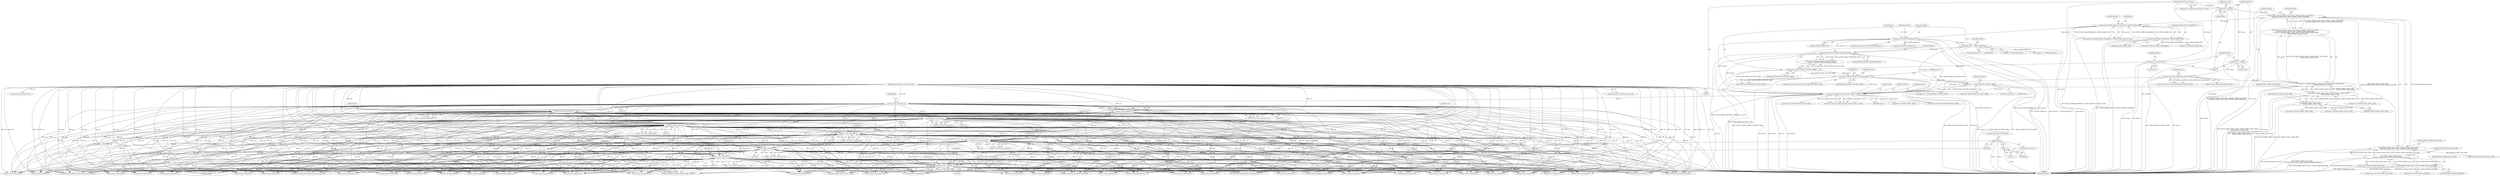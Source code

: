 digraph "0_linux_c70422f760c120480fee4de6c38804c72aa26bc1_12@pointer" {
"1000690" [label="(Call,!p)"];
"1000684" [label="(Call,p = xdr_reserve_space(xdr, 4))"];
"1000686" [label="(Call,xdr_reserve_space(xdr, 4))"];
"1000532" [label="(Call,xdr_reserve_space(xdr, 4))"];
"1000488" [label="(Call,xdr_reserve_space(xdr, 16))"];
"1000406" [label="(Call,xdr_reserve_space(xdr, 4))"];
"1000389" [label="(Call,nfsd4_encode_bitmap(xdr, bmval0, bmval1, bmval2))"];
"1000103" [label="(MethodParameterIn,struct xdr_stream *xdr)"];
"1000300" [label="(Call,bmval0 & FATTR4_WORD0_ACL)"];
"1000262" [label="(Call,bmval0 & (FATTR4_WORD0_FILEHANDLE | FATTR4_WORD0_FSID))"];
"1000233" [label="(Call,bmval0 & (FATTR4_WORD0_FILES_AVAIL | FATTR4_WORD0_FILES_FREE |\n\t\t\tFATTR4_WORD0_FILES_TOTAL | FATTR4_WORD0_MAXNAME))"];
"1000112" [label="(Call,bmval0 = bmval[0])"];
"1000107" [label="(MethodParameterIn,u32 *bmval)"];
"1000235" [label="(Call,FATTR4_WORD0_FILES_AVAIL | FATTR4_WORD0_FILES_FREE |\n\t\t\tFATTR4_WORD0_FILES_TOTAL | FATTR4_WORD0_MAXNAME)"];
"1000237" [label="(Call,FATTR4_WORD0_FILES_FREE |\n\t\t\tFATTR4_WORD0_FILES_TOTAL | FATTR4_WORD0_MAXNAME)"];
"1000239" [label="(Call,FATTR4_WORD0_FILES_TOTAL | FATTR4_WORD0_MAXNAME)"];
"1000264" [label="(Call,FATTR4_WORD0_FILEHANDLE | FATTR4_WORD0_FSID)"];
"1000341" [label="(Call,bmval0 & FATTR4_WORD0_SUPPORTED_ATTRS)"];
"1000316" [label="(Call,bmval0 &= ~FATTR4_WORD0_ACL)"];
"1000190" [label="(Call,bmval1 & NFSD_WRITEONLY_ATTRS_WORD1)"];
"1000118" [label="(Call,bmval1 = bmval[1])"];
"1000242" [label="(Call,bmval1 & (FATTR4_WORD1_SPACE_AVAIL | FATTR4_WORD1_SPACE_FREE |\n\t\t       FATTR4_WORD1_SPACE_TOTAL))"];
"1000244" [label="(Call,FATTR4_WORD1_SPACE_AVAIL | FATTR4_WORD1_SPACE_FREE |\n\t\t       FATTR4_WORD1_SPACE_TOTAL)"];
"1000246" [label="(Call,FATTR4_WORD1_SPACE_FREE |\n\t\t       FATTR4_WORD1_SPACE_TOTAL)"];
"1000338" [label="(Call,bmval2 & FATTR4_WORD2_SECURITY_LABEL)"];
"1000124" [label="(Call,bmval2 = bmval[2])"];
"1000371" [label="(Call,bmval2 & FATTR4_WORD2_SECURITY_LABEL)"];
"1000380" [label="(Call,bmval2 &= ~FATTR4_WORD2_SECURITY_LABEL)"];
"1000455" [label="(Call,xdr_reserve_space(xdr, 12))"];
"1000646" [label="(Call,xdr_reserve_space(xdr, 4))"];
"1000602" [label="(Call,xdr_reserve_space(xdr, 8))"];
"1000567" [label="(Call,xdr_reserve_space(xdr, 4))"];
"1000625" [label="(Call,xdr_reserve_space(xdr, 8))"];
"1000666" [label="(Call,xdr_reserve_space(xdr, 4))"];
"1000695" [label="(Call,p++)"];
"1000120" [label="(Call,bmval[1])"];
"1001041" [label="(Call,xdr_reserve_space(xdr, 4))"];
"1001160" [label="(Call,xdr_reserve_space(xdr, 8))"];
"1000700" [label="(Call,bmval0 & FATTR4_WORD0_FSID)"];
"1000490" [label="(Literal,16)"];
"1000686" [label="(Call,xdr_reserve_space(xdr, 4))"];
"1001183" [label="(Call,xdr_reserve_space(xdr, 8))"];
"1001347" [label="(Call,bmval1 & FATTR4_WORD1_MODE)"];
"1000387" [label="(Call,status = nfsd4_encode_bitmap(xdr, bmval0, bmval1, bmval2))"];
"1001519" [label="(Call,xdr_reserve_space(xdr, 8))"];
"1000687" [label="(Identifier,xdr)"];
"1000689" [label="(ControlStructure,if (!p))"];
"1000233" [label="(Call,bmval0 & (FATTR4_WORD0_FILES_AVAIL | FATTR4_WORD0_FILES_FREE |\n\t\t\tFATTR4_WORD0_FILES_TOTAL | FATTR4_WORD0_MAXNAME))"];
"1000302" [label="(Identifier,FATTR4_WORD0_ACL)"];
"1000532" [label="(Call,xdr_reserve_space(xdr, 4))"];
"1001081" [label="(Call,xdr_reserve_space(xdr, fhp->fh_handle.fh_size + 4))"];
"1000243" [label="(Identifier,bmval1)"];
"1000406" [label="(Call,xdr_reserve_space(xdr, 4))"];
"1000300" [label="(Call,bmval0 & FATTR4_WORD0_ACL)"];
"1001451" [label="(Call,xdr_reserve_space(xdr, 8))"];
"1001267" [label="(Call,xdr_reserve_space(xdr, 4))"];
"1000242" [label="(Call,bmval1 & (FATTR4_WORD1_SPACE_AVAIL | FATTR4_WORD1_SPACE_FREE |\n\t\t       FATTR4_WORD1_SPACE_TOTAL))"];
"1000262" [label="(Call,bmval0 & (FATTR4_WORD0_FILEHANDLE | FATTR4_WORD0_FSID))"];
"1000844" [label="(Call,xdr_reserve_space(xdr, 4))"];
"1001331" [label="(Call,xdr_reserve_space(xdr, 8))"];
"1001878" [label="(Call,nfsd4_encode_bitmap(xdr, supp[0], supp[1], supp[2]))"];
"1000390" [label="(Identifier,xdr)"];
"1000377" [label="(Identifier,err)"];
"1000341" [label="(Call,bmval0 & FATTR4_WORD0_SUPPORTED_ATTRS)"];
"1000338" [label="(Call,bmval2 & FATTR4_WORD2_SECURITY_LABEL)"];
"1000301" [label="(Identifier,bmval0)"];
"1000647" [label="(Identifier,xdr)"];
"1000486" [label="(Call,p = xdr_reserve_space(xdr, 16))"];
"1000668" [label="(Literal,4)"];
"1000434" [label="(Call,supp[0] &= ~FATTR4_WORD0_ACL)"];
"1000568" [label="(Identifier,xdr)"];
"1001583" [label="(Call,xdr_reserve_space(xdr, 8))"];
"1001419" [label="(Call,nfsd4_encode_user(xdr, rqstp, stat.uid))"];
"1000103" [label="(MethodParameterIn,struct xdr_stream *xdr)"];
"1000244" [label="(Call,FATTR4_WORD1_SPACE_AVAIL | FATTR4_WORD1_SPACE_FREE |\n\t\t       FATTR4_WORD1_SPACE_TOTAL)"];
"1000382" [label="(Identifier,~FATTR4_WORD2_SECURITY_LABEL)"];
"1000603" [label="(Identifier,xdr)"];
"1000886" [label="(Call,xdr_reserve_space(xdr, 4))"];
"1000600" [label="(Call,p = xdr_reserve_space(xdr, 8))"];
"1000248" [label="(Identifier,FATTR4_WORD1_SPACE_TOTAL)"];
"1000234" [label="(Identifier,bmval0)"];
"1000124" [label="(Call,bmval2 = bmval[2])"];
"1000261" [label="(Call,(bmval0 & (FATTR4_WORD0_FILEHANDLE | FATTR4_WORD0_FSID)) && !fhp)"];
"1000318" [label="(Identifier,~FATTR4_WORD0_ACL)"];
"1000372" [label="(Identifier,bmval2)"];
"1001377" [label="(Call,xdr_reserve_space(xdr, 4))"];
"1001812" [label="(Call,bmval2 & FATTR4_WORD2_LAYOUT_TYPES)"];
"1000375" [label="(ControlStructure,if (err == -EOPNOTSUPP))"];
"1000268" [label="(Identifier,fhp)"];
"1000684" [label="(Call,p = xdr_reserve_space(xdr, 4))"];
"1000666" [label="(Call,xdr_reserve_space(xdr, 4))"];
"1000691" [label="(Identifier,p)"];
"1000688" [label="(Literal,4)"];
"1000696" [label="(Identifier,p)"];
"1001678" [label="(Call,xdr_reserve_space(xdr, 12))"];
"1000241" [label="(Identifier,FATTR4_WORD0_MAXNAME)"];
"1000408" [label="(Literal,4)"];
"1000380" [label="(Call,bmval2 &= ~FATTR4_WORD2_SECURITY_LABEL)"];
"1001309" [label="(Call,xdr_reserve_space(xdr, 8))"];
"1000342" [label="(Identifier,bmval0)"];
"1000311" [label="(ControlStructure,if (err == -EOPNOTSUPP))"];
"1001713" [label="(Call,xdr_reserve_space(xdr, 12))"];
"1000266" [label="(Identifier,FATTR4_WORD0_FSID)"];
"1001061" [label="(Call,xdr_reserve_space(xdr, 4))"];
"1000626" [label="(Identifier,xdr)"];
"1001833" [label="(Call,xdr_reserve_space(xdr, 4))"];
"1000371" [label="(Call,bmval2 & FATTR4_WORD2_SECURITY_LABEL)"];
"1000646" [label="(Call,xdr_reserve_space(xdr, 4))"];
"1000337" [label="(Call,(bmval2 & FATTR4_WORD2_SECURITY_LABEL) ||\n\t     bmval0 & FATTR4_WORD0_SUPPORTED_ATTRS)"];
"1001611" [label="(Call,xdr_reserve_space(xdr, 12))"];
"1000416" [label="(Call,bmval0 & FATTR4_WORD0_SUPPORTED_ATTRS)"];
"1001963" [label="(MethodReturn,RET)"];
"1000299" [label="(ControlStructure,if (bmval0 & FATTR4_WORD0_ACL))"];
"1000648" [label="(Literal,4)"];
"1001206" [label="(Call,nfsd4_encode_fs_locations(xdr, rqstp, exp))"];
"1000113" [label="(Identifier,bmval0)"];
"1000240" [label="(Identifier,FATTR4_WORD0_FILES_TOTAL)"];
"1001947" [label="(Call,xdr_truncate_encode(xdr, starting_len))"];
"1000236" [label="(Identifier,FATTR4_WORD0_FILES_AVAIL)"];
"1000822" [label="(Call,xdr_reserve_space(xdr, 4))"];
"1000235" [label="(Call,FATTR4_WORD0_FILES_AVAIL | FATTR4_WORD0_FILES_FREE |\n\t\t\tFATTR4_WORD0_FILES_TOTAL | FATTR4_WORD0_MAXNAME)"];
"1000489" [label="(Identifier,xdr)"];
"1000488" [label="(Call,xdr_reserve_space(xdr, 16))"];
"1000389" [label="(Call,nfsd4_encode_bitmap(xdr, bmval0, bmval1, bmval2))"];
"1000316" [label="(Call,bmval0 &= ~FATTR4_WORD0_ACL)"];
"1000265" [label="(Identifier,FATTR4_WORD0_FILEHANDLE)"];
"1000305" [label="(Identifier,err)"];
"1000685" [label="(Identifier,p)"];
"1000126" [label="(Call,bmval[2])"];
"1000339" [label="(Identifier,bmval2)"];
"1000690" [label="(Call,!p)"];
"1001177" [label="(Call,bmval0 & FATTR4_WORD0_FILES_TOTAL)"];
"1000706" [label="(Call,xdr_reserve_space(xdr, 16))"];
"1000370" [label="(ControlStructure,if (bmval2 & FATTR4_WORD2_SECURITY_LABEL))"];
"1001755" [label="(Call,xdr_reserve_space(xdr, 8))"];
"1000627" [label="(Literal,8)"];
"1000340" [label="(Identifier,FATTR4_WORD2_SECURITY_LABEL)"];
"1000373" [label="(Identifier,FATTR4_WORD2_SECURITY_LABEL)"];
"1000192" [label="(Identifier,NFSD_WRITEONLY_ATTRS_WORD1)"];
"1000195" [label="(Call,nfsd_attrs_supported(minorversion, bmval))"];
"1000667" [label="(Identifier,xdr)"];
"1001116" [label="(Call,xdr_reserve_space(xdr, 8))"];
"1000112" [label="(Call,bmval0 = bmval[0])"];
"1001131" [label="(Call,bmval0 & FATTR4_WORD0_FILES_AVAIL)"];
"1001803" [label="(Call,nfsd4_encode_layout_types(xdr, exp->ex_layout_types))"];
"1001551" [label="(Call,xdr_reserve_space(xdr, 8))"];
"1000343" [label="(Identifier,FATTR4_WORD0_SUPPORTED_ATTRS)"];
"1000245" [label="(Identifier,FATTR4_WORD1_SPACE_AVAIL)"];
"1000533" [label="(Identifier,xdr)"];
"1000391" [label="(Identifier,bmval0)"];
"1001893" [label="(Call,bmval2 & FATTR4_WORD2_SECURITY_LABEL)"];
"1000453" [label="(Call,p = xdr_reserve_space(xdr, 12))"];
"1000132" [label="(Identifier,tempfh)"];
"1001137" [label="(Call,xdr_reserve_space(xdr, 8))"];
"1000457" [label="(Literal,12)"];
"1001646" [label="(Call,xdr_reserve_space(xdr, 12))"];
"1000237" [label="(Call,FATTR4_WORD0_FILES_FREE |\n\t\t\tFATTR4_WORD0_FILES_TOTAL | FATTR4_WORD0_MAXNAME)"];
"1000455" [label="(Call,xdr_reserve_space(xdr, 12))"];
"1001001" [label="(Call,xdr_reserve_space(xdr, 4))"];
"1000246" [label="(Call,FATTR4_WORD1_SPACE_FREE |\n\t\t       FATTR4_WORD1_SPACE_TOTAL)"];
"1000381" [label="(Identifier,bmval2)"];
"1000604" [label="(Literal,8)"];
"1000530" [label="(Call,p = xdr_reserve_space(xdr, 4))"];
"1001281" [label="(Call,bmval0 & FATTR4_WORD0_MAXNAME)"];
"1001435" [label="(Call,nfsd4_encode_group(xdr, rqstp, stat.gid))"];
"1001154" [label="(Call,bmval0 & FATTR4_WORD0_FILES_FREE)"];
"1001513" [label="(Call,bmval1 & FATTR4_WORD1_SPACE_FREE)"];
"1000456" [label="(Identifier,xdr)"];
"1000858" [label="(Call,bmval0 & FATTR4_WORD0_ACL)"];
"1000695" [label="(Call,p++)"];
"1000238" [label="(Identifier,FATTR4_WORD0_FILES_FREE)"];
"1000404" [label="(Call,p = xdr_reserve_space(xdr, 4))"];
"1000602" [label="(Call,xdr_reserve_space(xdr, 8))"];
"1001021" [label="(Call,xdr_reserve_space(xdr, 4))"];
"1000664" [label="(Call,p = xdr_reserve_space(xdr, 4))"];
"1000567" [label="(Call,xdr_reserve_space(xdr, 4))"];
"1000317" [label="(Identifier,bmval0)"];
"1001818" [label="(Call,nfsd4_encode_layout_types(xdr, exp->ex_layout_types))"];
"1000958" [label="(Call,nfsd4_encode_aclname(xdr, rqstp, ace))"];
"1001353" [label="(Call,xdr_reserve_space(xdr, 4))"];
"1001487" [label="(Call,xdr_reserve_space(xdr, 8))"];
"1000644" [label="(Call,p = xdr_reserve_space(xdr, 4))"];
"1000189" [label="(Call,BUG_ON(bmval1 & NFSD_WRITEONLY_ATTRS_WORD1))"];
"1000442" [label="(Call,supp[2] &= ~FATTR4_WORD2_SECURITY_LABEL)"];
"1000232" [label="(Call,(bmval0 & (FATTR4_WORD0_FILES_AVAIL | FATTR4_WORD0_FILES_FREE |\n\t\t\tFATTR4_WORD0_FILES_TOTAL | FATTR4_WORD0_MAXNAME)) ||\n\t    (bmval1 & (FATTR4_WORD1_SPACE_AVAIL | FATTR4_WORD1_SPACE_FREE |\n\t\t       FATTR4_WORD1_SPACE_TOTAL)))"];
"1000118" [label="(Call,bmval1 = bmval[1])"];
"1000119" [label="(Identifier,bmval1)"];
"1000393" [label="(Identifier,bmval2)"];
"1000392" [label="(Identifier,bmval1)"];
"1001220" [label="(Call,xdr_reserve_space(xdr, 4))"];
"1001397" [label="(Call,xdr_reserve_space(xdr, 4))"];
"1001481" [label="(Call,bmval1 & FATTR4_WORD1_SPACE_AVAIL)"];
"1000125" [label="(Identifier,bmval2)"];
"1000973" [label="(Call,xdr_reserve_space(xdr, 4))"];
"1000114" [label="(Call,bmval[0])"];
"1000388" [label="(Identifier,status)"];
"1000264" [label="(Call,FATTR4_WORD0_FILEHANDLE | FATTR4_WORD0_FSID)"];
"1000107" [label="(MethodParameterIn,u32 *bmval)"];
"1000190" [label="(Call,bmval1 & NFSD_WRITEONLY_ATTRS_WORD1)"];
"1001899" [label="(Call,nfsd4_encode_security_label(xdr, rqstp, context,\n\t\t\t\t\t\t\t\tcontextlen))"];
"1001545" [label="(Call,bmval1 & FATTR4_WORD1_SPACE_TOTAL)"];
"1000407" [label="(Identifier,xdr)"];
"1000191" [label="(Identifier,bmval1)"];
"1000534" [label="(Literal,4)"];
"1000565" [label="(Call,p = xdr_reserve_space(xdr, 4))"];
"1001075" [label="(Call,bmval0 & FATTR4_WORD0_FILEHANDLE)"];
"1000247" [label="(Identifier,FATTR4_WORD1_SPACE_FREE)"];
"1000694" [label="(Call,*p++)"];
"1000692" [label="(ControlStructure,goto out_resource;)"];
"1000623" [label="(Call,p = xdr_reserve_space(xdr, 8))"];
"1000263" [label="(Identifier,bmval0)"];
"1001287" [label="(Call,xdr_reserve_space(xdr, 4))"];
"1000625" [label="(Call,xdr_reserve_space(xdr, 8))"];
"1000683" [label="(Block,)"];
"1001240" [label="(Call,xdr_reserve_space(xdr, 8))"];
"1000802" [label="(Call,xdr_reserve_space(xdr, 4))"];
"1000870" [label="(Call,xdr_reserve_space(xdr, 4))"];
"1000921" [label="(Call,xdr_reserve_space(xdr, 4*3))"];
"1000239" [label="(Call,FATTR4_WORD0_FILES_TOTAL | FATTR4_WORD0_MAXNAME)"];
"1000569" [label="(Literal,4)"];
"1000110" [label="(Block,)"];
"1000690" -> "1000689"  [label="AST: "];
"1000690" -> "1000691"  [label="CFG: "];
"1000691" -> "1000690"  [label="AST: "];
"1000692" -> "1000690"  [label="CFG: "];
"1000696" -> "1000690"  [label="CFG: "];
"1000690" -> "1001963"  [label="DDG: !p"];
"1000690" -> "1001963"  [label="DDG: p"];
"1000684" -> "1000690"  [label="DDG: p"];
"1000690" -> "1000695"  [label="DDG: p"];
"1000684" -> "1000683"  [label="AST: "];
"1000684" -> "1000686"  [label="CFG: "];
"1000685" -> "1000684"  [label="AST: "];
"1000686" -> "1000684"  [label="AST: "];
"1000691" -> "1000684"  [label="CFG: "];
"1000684" -> "1001963"  [label="DDG: xdr_reserve_space(xdr, 4)"];
"1000686" -> "1000684"  [label="DDG: xdr"];
"1000686" -> "1000684"  [label="DDG: 4"];
"1000686" -> "1000688"  [label="CFG: "];
"1000687" -> "1000686"  [label="AST: "];
"1000688" -> "1000686"  [label="AST: "];
"1000686" -> "1001963"  [label="DDG: xdr"];
"1000532" -> "1000686"  [label="DDG: xdr"];
"1000646" -> "1000686"  [label="DDG: xdr"];
"1000406" -> "1000686"  [label="DDG: xdr"];
"1000602" -> "1000686"  [label="DDG: xdr"];
"1000455" -> "1000686"  [label="DDG: xdr"];
"1000666" -> "1000686"  [label="DDG: xdr"];
"1000625" -> "1000686"  [label="DDG: xdr"];
"1000488" -> "1000686"  [label="DDG: xdr"];
"1000567" -> "1000686"  [label="DDG: xdr"];
"1000103" -> "1000686"  [label="DDG: xdr"];
"1000686" -> "1000706"  [label="DDG: xdr"];
"1000686" -> "1000802"  [label="DDG: xdr"];
"1000686" -> "1000822"  [label="DDG: xdr"];
"1000686" -> "1000844"  [label="DDG: xdr"];
"1000686" -> "1000870"  [label="DDG: xdr"];
"1000686" -> "1000886"  [label="DDG: xdr"];
"1000686" -> "1000973"  [label="DDG: xdr"];
"1000686" -> "1001001"  [label="DDG: xdr"];
"1000686" -> "1001021"  [label="DDG: xdr"];
"1000686" -> "1001041"  [label="DDG: xdr"];
"1000686" -> "1001061"  [label="DDG: xdr"];
"1000686" -> "1001081"  [label="DDG: xdr"];
"1000686" -> "1001116"  [label="DDG: xdr"];
"1000686" -> "1001137"  [label="DDG: xdr"];
"1000686" -> "1001160"  [label="DDG: xdr"];
"1000686" -> "1001183"  [label="DDG: xdr"];
"1000686" -> "1001206"  [label="DDG: xdr"];
"1000686" -> "1001220"  [label="DDG: xdr"];
"1000686" -> "1001240"  [label="DDG: xdr"];
"1000686" -> "1001267"  [label="DDG: xdr"];
"1000686" -> "1001287"  [label="DDG: xdr"];
"1000686" -> "1001309"  [label="DDG: xdr"];
"1000686" -> "1001331"  [label="DDG: xdr"];
"1000686" -> "1001353"  [label="DDG: xdr"];
"1000686" -> "1001377"  [label="DDG: xdr"];
"1000686" -> "1001397"  [label="DDG: xdr"];
"1000686" -> "1001419"  [label="DDG: xdr"];
"1000686" -> "1001435"  [label="DDG: xdr"];
"1000686" -> "1001451"  [label="DDG: xdr"];
"1000686" -> "1001487"  [label="DDG: xdr"];
"1000686" -> "1001519"  [label="DDG: xdr"];
"1000686" -> "1001551"  [label="DDG: xdr"];
"1000686" -> "1001583"  [label="DDG: xdr"];
"1000686" -> "1001611"  [label="DDG: xdr"];
"1000686" -> "1001646"  [label="DDG: xdr"];
"1000686" -> "1001678"  [label="DDG: xdr"];
"1000686" -> "1001713"  [label="DDG: xdr"];
"1000686" -> "1001755"  [label="DDG: xdr"];
"1000686" -> "1001803"  [label="DDG: xdr"];
"1000686" -> "1001818"  [label="DDG: xdr"];
"1000686" -> "1001833"  [label="DDG: xdr"];
"1000686" -> "1001878"  [label="DDG: xdr"];
"1000686" -> "1001899"  [label="DDG: xdr"];
"1000686" -> "1001947"  [label="DDG: xdr"];
"1000532" -> "1000530"  [label="AST: "];
"1000532" -> "1000534"  [label="CFG: "];
"1000533" -> "1000532"  [label="AST: "];
"1000534" -> "1000532"  [label="AST: "];
"1000530" -> "1000532"  [label="CFG: "];
"1000532" -> "1001963"  [label="DDG: xdr"];
"1000532" -> "1000530"  [label="DDG: xdr"];
"1000532" -> "1000530"  [label="DDG: 4"];
"1000488" -> "1000532"  [label="DDG: xdr"];
"1000406" -> "1000532"  [label="DDG: xdr"];
"1000455" -> "1000532"  [label="DDG: xdr"];
"1000103" -> "1000532"  [label="DDG: xdr"];
"1000532" -> "1000567"  [label="DDG: xdr"];
"1000532" -> "1000602"  [label="DDG: xdr"];
"1000532" -> "1000625"  [label="DDG: xdr"];
"1000532" -> "1000646"  [label="DDG: xdr"];
"1000532" -> "1000666"  [label="DDG: xdr"];
"1000532" -> "1000706"  [label="DDG: xdr"];
"1000532" -> "1000802"  [label="DDG: xdr"];
"1000532" -> "1000822"  [label="DDG: xdr"];
"1000532" -> "1000844"  [label="DDG: xdr"];
"1000532" -> "1000870"  [label="DDG: xdr"];
"1000532" -> "1000886"  [label="DDG: xdr"];
"1000532" -> "1000973"  [label="DDG: xdr"];
"1000532" -> "1001001"  [label="DDG: xdr"];
"1000532" -> "1001021"  [label="DDG: xdr"];
"1000532" -> "1001041"  [label="DDG: xdr"];
"1000532" -> "1001061"  [label="DDG: xdr"];
"1000532" -> "1001081"  [label="DDG: xdr"];
"1000532" -> "1001116"  [label="DDG: xdr"];
"1000532" -> "1001137"  [label="DDG: xdr"];
"1000532" -> "1001160"  [label="DDG: xdr"];
"1000532" -> "1001183"  [label="DDG: xdr"];
"1000532" -> "1001206"  [label="DDG: xdr"];
"1000532" -> "1001220"  [label="DDG: xdr"];
"1000532" -> "1001240"  [label="DDG: xdr"];
"1000532" -> "1001267"  [label="DDG: xdr"];
"1000532" -> "1001287"  [label="DDG: xdr"];
"1000532" -> "1001309"  [label="DDG: xdr"];
"1000532" -> "1001331"  [label="DDG: xdr"];
"1000532" -> "1001353"  [label="DDG: xdr"];
"1000532" -> "1001377"  [label="DDG: xdr"];
"1000532" -> "1001397"  [label="DDG: xdr"];
"1000532" -> "1001419"  [label="DDG: xdr"];
"1000532" -> "1001435"  [label="DDG: xdr"];
"1000532" -> "1001451"  [label="DDG: xdr"];
"1000532" -> "1001487"  [label="DDG: xdr"];
"1000532" -> "1001519"  [label="DDG: xdr"];
"1000532" -> "1001551"  [label="DDG: xdr"];
"1000532" -> "1001583"  [label="DDG: xdr"];
"1000532" -> "1001611"  [label="DDG: xdr"];
"1000532" -> "1001646"  [label="DDG: xdr"];
"1000532" -> "1001678"  [label="DDG: xdr"];
"1000532" -> "1001713"  [label="DDG: xdr"];
"1000532" -> "1001755"  [label="DDG: xdr"];
"1000532" -> "1001803"  [label="DDG: xdr"];
"1000532" -> "1001818"  [label="DDG: xdr"];
"1000532" -> "1001833"  [label="DDG: xdr"];
"1000532" -> "1001878"  [label="DDG: xdr"];
"1000532" -> "1001899"  [label="DDG: xdr"];
"1000532" -> "1001947"  [label="DDG: xdr"];
"1000488" -> "1000486"  [label="AST: "];
"1000488" -> "1000490"  [label="CFG: "];
"1000489" -> "1000488"  [label="AST: "];
"1000490" -> "1000488"  [label="AST: "];
"1000486" -> "1000488"  [label="CFG: "];
"1000488" -> "1001963"  [label="DDG: xdr"];
"1000488" -> "1000486"  [label="DDG: xdr"];
"1000488" -> "1000486"  [label="DDG: 16"];
"1000406" -> "1000488"  [label="DDG: xdr"];
"1000103" -> "1000488"  [label="DDG: xdr"];
"1000488" -> "1000567"  [label="DDG: xdr"];
"1000488" -> "1000602"  [label="DDG: xdr"];
"1000488" -> "1000625"  [label="DDG: xdr"];
"1000488" -> "1000646"  [label="DDG: xdr"];
"1000488" -> "1000666"  [label="DDG: xdr"];
"1000488" -> "1000706"  [label="DDG: xdr"];
"1000488" -> "1000802"  [label="DDG: xdr"];
"1000488" -> "1000822"  [label="DDG: xdr"];
"1000488" -> "1000844"  [label="DDG: xdr"];
"1000488" -> "1000870"  [label="DDG: xdr"];
"1000488" -> "1000886"  [label="DDG: xdr"];
"1000488" -> "1000973"  [label="DDG: xdr"];
"1000488" -> "1001001"  [label="DDG: xdr"];
"1000488" -> "1001021"  [label="DDG: xdr"];
"1000488" -> "1001041"  [label="DDG: xdr"];
"1000488" -> "1001061"  [label="DDG: xdr"];
"1000488" -> "1001081"  [label="DDG: xdr"];
"1000488" -> "1001116"  [label="DDG: xdr"];
"1000488" -> "1001137"  [label="DDG: xdr"];
"1000488" -> "1001160"  [label="DDG: xdr"];
"1000488" -> "1001183"  [label="DDG: xdr"];
"1000488" -> "1001206"  [label="DDG: xdr"];
"1000488" -> "1001220"  [label="DDG: xdr"];
"1000488" -> "1001240"  [label="DDG: xdr"];
"1000488" -> "1001267"  [label="DDG: xdr"];
"1000488" -> "1001287"  [label="DDG: xdr"];
"1000488" -> "1001309"  [label="DDG: xdr"];
"1000488" -> "1001331"  [label="DDG: xdr"];
"1000488" -> "1001353"  [label="DDG: xdr"];
"1000488" -> "1001377"  [label="DDG: xdr"];
"1000488" -> "1001397"  [label="DDG: xdr"];
"1000488" -> "1001419"  [label="DDG: xdr"];
"1000488" -> "1001435"  [label="DDG: xdr"];
"1000488" -> "1001451"  [label="DDG: xdr"];
"1000488" -> "1001487"  [label="DDG: xdr"];
"1000488" -> "1001519"  [label="DDG: xdr"];
"1000488" -> "1001551"  [label="DDG: xdr"];
"1000488" -> "1001583"  [label="DDG: xdr"];
"1000488" -> "1001611"  [label="DDG: xdr"];
"1000488" -> "1001646"  [label="DDG: xdr"];
"1000488" -> "1001678"  [label="DDG: xdr"];
"1000488" -> "1001713"  [label="DDG: xdr"];
"1000488" -> "1001755"  [label="DDG: xdr"];
"1000488" -> "1001803"  [label="DDG: xdr"];
"1000488" -> "1001818"  [label="DDG: xdr"];
"1000488" -> "1001833"  [label="DDG: xdr"];
"1000488" -> "1001878"  [label="DDG: xdr"];
"1000488" -> "1001899"  [label="DDG: xdr"];
"1000488" -> "1001947"  [label="DDG: xdr"];
"1000406" -> "1000404"  [label="AST: "];
"1000406" -> "1000408"  [label="CFG: "];
"1000407" -> "1000406"  [label="AST: "];
"1000408" -> "1000406"  [label="AST: "];
"1000404" -> "1000406"  [label="CFG: "];
"1000406" -> "1001963"  [label="DDG: xdr"];
"1000406" -> "1000404"  [label="DDG: xdr"];
"1000406" -> "1000404"  [label="DDG: 4"];
"1000389" -> "1000406"  [label="DDG: xdr"];
"1000103" -> "1000406"  [label="DDG: xdr"];
"1000406" -> "1000455"  [label="DDG: xdr"];
"1000406" -> "1000567"  [label="DDG: xdr"];
"1000406" -> "1000602"  [label="DDG: xdr"];
"1000406" -> "1000625"  [label="DDG: xdr"];
"1000406" -> "1000646"  [label="DDG: xdr"];
"1000406" -> "1000666"  [label="DDG: xdr"];
"1000406" -> "1000706"  [label="DDG: xdr"];
"1000406" -> "1000802"  [label="DDG: xdr"];
"1000406" -> "1000822"  [label="DDG: xdr"];
"1000406" -> "1000844"  [label="DDG: xdr"];
"1000406" -> "1000870"  [label="DDG: xdr"];
"1000406" -> "1000886"  [label="DDG: xdr"];
"1000406" -> "1000973"  [label="DDG: xdr"];
"1000406" -> "1001001"  [label="DDG: xdr"];
"1000406" -> "1001021"  [label="DDG: xdr"];
"1000406" -> "1001041"  [label="DDG: xdr"];
"1000406" -> "1001061"  [label="DDG: xdr"];
"1000406" -> "1001081"  [label="DDG: xdr"];
"1000406" -> "1001116"  [label="DDG: xdr"];
"1000406" -> "1001137"  [label="DDG: xdr"];
"1000406" -> "1001160"  [label="DDG: xdr"];
"1000406" -> "1001183"  [label="DDG: xdr"];
"1000406" -> "1001206"  [label="DDG: xdr"];
"1000406" -> "1001220"  [label="DDG: xdr"];
"1000406" -> "1001240"  [label="DDG: xdr"];
"1000406" -> "1001267"  [label="DDG: xdr"];
"1000406" -> "1001287"  [label="DDG: xdr"];
"1000406" -> "1001309"  [label="DDG: xdr"];
"1000406" -> "1001331"  [label="DDG: xdr"];
"1000406" -> "1001353"  [label="DDG: xdr"];
"1000406" -> "1001377"  [label="DDG: xdr"];
"1000406" -> "1001397"  [label="DDG: xdr"];
"1000406" -> "1001419"  [label="DDG: xdr"];
"1000406" -> "1001435"  [label="DDG: xdr"];
"1000406" -> "1001451"  [label="DDG: xdr"];
"1000406" -> "1001487"  [label="DDG: xdr"];
"1000406" -> "1001519"  [label="DDG: xdr"];
"1000406" -> "1001551"  [label="DDG: xdr"];
"1000406" -> "1001583"  [label="DDG: xdr"];
"1000406" -> "1001611"  [label="DDG: xdr"];
"1000406" -> "1001646"  [label="DDG: xdr"];
"1000406" -> "1001678"  [label="DDG: xdr"];
"1000406" -> "1001713"  [label="DDG: xdr"];
"1000406" -> "1001755"  [label="DDG: xdr"];
"1000406" -> "1001803"  [label="DDG: xdr"];
"1000406" -> "1001818"  [label="DDG: xdr"];
"1000406" -> "1001833"  [label="DDG: xdr"];
"1000406" -> "1001878"  [label="DDG: xdr"];
"1000406" -> "1001899"  [label="DDG: xdr"];
"1000406" -> "1001947"  [label="DDG: xdr"];
"1000389" -> "1000387"  [label="AST: "];
"1000389" -> "1000393"  [label="CFG: "];
"1000390" -> "1000389"  [label="AST: "];
"1000391" -> "1000389"  [label="AST: "];
"1000392" -> "1000389"  [label="AST: "];
"1000393" -> "1000389"  [label="AST: "];
"1000387" -> "1000389"  [label="CFG: "];
"1000389" -> "1001963"  [label="DDG: bmval1"];
"1000389" -> "1001963"  [label="DDG: bmval2"];
"1000389" -> "1001963"  [label="DDG: xdr"];
"1000389" -> "1001963"  [label="DDG: bmval0"];
"1000389" -> "1000387"  [label="DDG: xdr"];
"1000389" -> "1000387"  [label="DDG: bmval0"];
"1000389" -> "1000387"  [label="DDG: bmval1"];
"1000389" -> "1000387"  [label="DDG: bmval2"];
"1000103" -> "1000389"  [label="DDG: xdr"];
"1000300" -> "1000389"  [label="DDG: bmval0"];
"1000341" -> "1000389"  [label="DDG: bmval0"];
"1000316" -> "1000389"  [label="DDG: bmval0"];
"1000190" -> "1000389"  [label="DDG: bmval1"];
"1000242" -> "1000389"  [label="DDG: bmval1"];
"1000338" -> "1000389"  [label="DDG: bmval2"];
"1000371" -> "1000389"  [label="DDG: bmval2"];
"1000380" -> "1000389"  [label="DDG: bmval2"];
"1000389" -> "1000416"  [label="DDG: bmval0"];
"1000389" -> "1001347"  [label="DDG: bmval1"];
"1000389" -> "1001812"  [label="DDG: bmval2"];
"1000389" -> "1001947"  [label="DDG: xdr"];
"1000103" -> "1000102"  [label="AST: "];
"1000103" -> "1001963"  [label="DDG: xdr"];
"1000103" -> "1000455"  [label="DDG: xdr"];
"1000103" -> "1000567"  [label="DDG: xdr"];
"1000103" -> "1000602"  [label="DDG: xdr"];
"1000103" -> "1000625"  [label="DDG: xdr"];
"1000103" -> "1000646"  [label="DDG: xdr"];
"1000103" -> "1000666"  [label="DDG: xdr"];
"1000103" -> "1000706"  [label="DDG: xdr"];
"1000103" -> "1000802"  [label="DDG: xdr"];
"1000103" -> "1000822"  [label="DDG: xdr"];
"1000103" -> "1000844"  [label="DDG: xdr"];
"1000103" -> "1000870"  [label="DDG: xdr"];
"1000103" -> "1000886"  [label="DDG: xdr"];
"1000103" -> "1000921"  [label="DDG: xdr"];
"1000103" -> "1000958"  [label="DDG: xdr"];
"1000103" -> "1000973"  [label="DDG: xdr"];
"1000103" -> "1001001"  [label="DDG: xdr"];
"1000103" -> "1001021"  [label="DDG: xdr"];
"1000103" -> "1001041"  [label="DDG: xdr"];
"1000103" -> "1001061"  [label="DDG: xdr"];
"1000103" -> "1001081"  [label="DDG: xdr"];
"1000103" -> "1001116"  [label="DDG: xdr"];
"1000103" -> "1001137"  [label="DDG: xdr"];
"1000103" -> "1001160"  [label="DDG: xdr"];
"1000103" -> "1001183"  [label="DDG: xdr"];
"1000103" -> "1001206"  [label="DDG: xdr"];
"1000103" -> "1001220"  [label="DDG: xdr"];
"1000103" -> "1001240"  [label="DDG: xdr"];
"1000103" -> "1001267"  [label="DDG: xdr"];
"1000103" -> "1001287"  [label="DDG: xdr"];
"1000103" -> "1001309"  [label="DDG: xdr"];
"1000103" -> "1001331"  [label="DDG: xdr"];
"1000103" -> "1001353"  [label="DDG: xdr"];
"1000103" -> "1001377"  [label="DDG: xdr"];
"1000103" -> "1001397"  [label="DDG: xdr"];
"1000103" -> "1001419"  [label="DDG: xdr"];
"1000103" -> "1001435"  [label="DDG: xdr"];
"1000103" -> "1001451"  [label="DDG: xdr"];
"1000103" -> "1001487"  [label="DDG: xdr"];
"1000103" -> "1001519"  [label="DDG: xdr"];
"1000103" -> "1001551"  [label="DDG: xdr"];
"1000103" -> "1001583"  [label="DDG: xdr"];
"1000103" -> "1001611"  [label="DDG: xdr"];
"1000103" -> "1001646"  [label="DDG: xdr"];
"1000103" -> "1001678"  [label="DDG: xdr"];
"1000103" -> "1001713"  [label="DDG: xdr"];
"1000103" -> "1001755"  [label="DDG: xdr"];
"1000103" -> "1001803"  [label="DDG: xdr"];
"1000103" -> "1001818"  [label="DDG: xdr"];
"1000103" -> "1001833"  [label="DDG: xdr"];
"1000103" -> "1001878"  [label="DDG: xdr"];
"1000103" -> "1001899"  [label="DDG: xdr"];
"1000103" -> "1001947"  [label="DDG: xdr"];
"1000300" -> "1000299"  [label="AST: "];
"1000300" -> "1000302"  [label="CFG: "];
"1000301" -> "1000300"  [label="AST: "];
"1000302" -> "1000300"  [label="AST: "];
"1000305" -> "1000300"  [label="CFG: "];
"1000339" -> "1000300"  [label="CFG: "];
"1000300" -> "1001963"  [label="DDG: bmval0"];
"1000300" -> "1001963"  [label="DDG: FATTR4_WORD0_ACL"];
"1000300" -> "1001963"  [label="DDG: bmval0 & FATTR4_WORD0_ACL"];
"1000262" -> "1000300"  [label="DDG: bmval0"];
"1000300" -> "1000316"  [label="DDG: bmval0"];
"1000300" -> "1000341"  [label="DDG: bmval0"];
"1000300" -> "1000858"  [label="DDG: FATTR4_WORD0_ACL"];
"1000262" -> "1000261"  [label="AST: "];
"1000262" -> "1000264"  [label="CFG: "];
"1000263" -> "1000262"  [label="AST: "];
"1000264" -> "1000262"  [label="AST: "];
"1000268" -> "1000262"  [label="CFG: "];
"1000261" -> "1000262"  [label="CFG: "];
"1000262" -> "1001963"  [label="DDG: bmval0"];
"1000262" -> "1001963"  [label="DDG: FATTR4_WORD0_FILEHANDLE | FATTR4_WORD0_FSID"];
"1000262" -> "1000261"  [label="DDG: bmval0"];
"1000262" -> "1000261"  [label="DDG: FATTR4_WORD0_FILEHANDLE | FATTR4_WORD0_FSID"];
"1000233" -> "1000262"  [label="DDG: bmval0"];
"1000264" -> "1000262"  [label="DDG: FATTR4_WORD0_FILEHANDLE"];
"1000264" -> "1000262"  [label="DDG: FATTR4_WORD0_FSID"];
"1000233" -> "1000232"  [label="AST: "];
"1000233" -> "1000235"  [label="CFG: "];
"1000234" -> "1000233"  [label="AST: "];
"1000235" -> "1000233"  [label="AST: "];
"1000243" -> "1000233"  [label="CFG: "];
"1000232" -> "1000233"  [label="CFG: "];
"1000233" -> "1001963"  [label="DDG: FATTR4_WORD0_FILES_AVAIL | FATTR4_WORD0_FILES_FREE |\n\t\t\tFATTR4_WORD0_FILES_TOTAL | FATTR4_WORD0_MAXNAME"];
"1000233" -> "1001963"  [label="DDG: bmval0"];
"1000233" -> "1000232"  [label="DDG: bmval0"];
"1000233" -> "1000232"  [label="DDG: FATTR4_WORD0_FILES_AVAIL | FATTR4_WORD0_FILES_FREE |\n\t\t\tFATTR4_WORD0_FILES_TOTAL | FATTR4_WORD0_MAXNAME"];
"1000112" -> "1000233"  [label="DDG: bmval0"];
"1000235" -> "1000233"  [label="DDG: FATTR4_WORD0_FILES_AVAIL"];
"1000235" -> "1000233"  [label="DDG: FATTR4_WORD0_FILES_FREE |\n\t\t\tFATTR4_WORD0_FILES_TOTAL | FATTR4_WORD0_MAXNAME"];
"1000112" -> "1000110"  [label="AST: "];
"1000112" -> "1000114"  [label="CFG: "];
"1000113" -> "1000112"  [label="AST: "];
"1000114" -> "1000112"  [label="AST: "];
"1000119" -> "1000112"  [label="CFG: "];
"1000112" -> "1001963"  [label="DDG: bmval[0]"];
"1000112" -> "1001963"  [label="DDG: bmval0"];
"1000107" -> "1000112"  [label="DDG: bmval"];
"1000107" -> "1000102"  [label="AST: "];
"1000107" -> "1001963"  [label="DDG: bmval"];
"1000107" -> "1000118"  [label="DDG: bmval"];
"1000107" -> "1000124"  [label="DDG: bmval"];
"1000107" -> "1000195"  [label="DDG: bmval"];
"1000235" -> "1000237"  [label="CFG: "];
"1000236" -> "1000235"  [label="AST: "];
"1000237" -> "1000235"  [label="AST: "];
"1000235" -> "1001963"  [label="DDG: FATTR4_WORD0_FILES_FREE |\n\t\t\tFATTR4_WORD0_FILES_TOTAL | FATTR4_WORD0_MAXNAME"];
"1000235" -> "1001963"  [label="DDG: FATTR4_WORD0_FILES_AVAIL"];
"1000237" -> "1000235"  [label="DDG: FATTR4_WORD0_FILES_FREE"];
"1000237" -> "1000235"  [label="DDG: FATTR4_WORD0_FILES_TOTAL | FATTR4_WORD0_MAXNAME"];
"1000235" -> "1001131"  [label="DDG: FATTR4_WORD0_FILES_AVAIL"];
"1000237" -> "1000239"  [label="CFG: "];
"1000238" -> "1000237"  [label="AST: "];
"1000239" -> "1000237"  [label="AST: "];
"1000237" -> "1001963"  [label="DDG: FATTR4_WORD0_FILES_TOTAL | FATTR4_WORD0_MAXNAME"];
"1000237" -> "1001963"  [label="DDG: FATTR4_WORD0_FILES_FREE"];
"1000239" -> "1000237"  [label="DDG: FATTR4_WORD0_FILES_TOTAL"];
"1000239" -> "1000237"  [label="DDG: FATTR4_WORD0_MAXNAME"];
"1000237" -> "1001154"  [label="DDG: FATTR4_WORD0_FILES_FREE"];
"1000239" -> "1000241"  [label="CFG: "];
"1000240" -> "1000239"  [label="AST: "];
"1000241" -> "1000239"  [label="AST: "];
"1000239" -> "1001963"  [label="DDG: FATTR4_WORD0_FILES_TOTAL"];
"1000239" -> "1001963"  [label="DDG: FATTR4_WORD0_MAXNAME"];
"1000239" -> "1001177"  [label="DDG: FATTR4_WORD0_FILES_TOTAL"];
"1000239" -> "1001281"  [label="DDG: FATTR4_WORD0_MAXNAME"];
"1000264" -> "1000266"  [label="CFG: "];
"1000265" -> "1000264"  [label="AST: "];
"1000266" -> "1000264"  [label="AST: "];
"1000264" -> "1001963"  [label="DDG: FATTR4_WORD0_FILEHANDLE"];
"1000264" -> "1001963"  [label="DDG: FATTR4_WORD0_FSID"];
"1000264" -> "1000700"  [label="DDG: FATTR4_WORD0_FSID"];
"1000264" -> "1001075"  [label="DDG: FATTR4_WORD0_FILEHANDLE"];
"1000341" -> "1000337"  [label="AST: "];
"1000341" -> "1000343"  [label="CFG: "];
"1000342" -> "1000341"  [label="AST: "];
"1000343" -> "1000341"  [label="AST: "];
"1000337" -> "1000341"  [label="CFG: "];
"1000341" -> "1001963"  [label="DDG: FATTR4_WORD0_SUPPORTED_ATTRS"];
"1000341" -> "1001963"  [label="DDG: bmval0"];
"1000341" -> "1000337"  [label="DDG: bmval0"];
"1000341" -> "1000337"  [label="DDG: FATTR4_WORD0_SUPPORTED_ATTRS"];
"1000316" -> "1000341"  [label="DDG: bmval0"];
"1000341" -> "1000416"  [label="DDG: FATTR4_WORD0_SUPPORTED_ATTRS"];
"1000316" -> "1000311"  [label="AST: "];
"1000316" -> "1000318"  [label="CFG: "];
"1000317" -> "1000316"  [label="AST: "];
"1000318" -> "1000316"  [label="AST: "];
"1000339" -> "1000316"  [label="CFG: "];
"1000316" -> "1001963"  [label="DDG: ~FATTR4_WORD0_ACL"];
"1000316" -> "1001963"  [label="DDG: bmval0 &= ~FATTR4_WORD0_ACL"];
"1000316" -> "1001963"  [label="DDG: bmval0"];
"1000316" -> "1000434"  [label="DDG: ~FATTR4_WORD0_ACL"];
"1000190" -> "1000189"  [label="AST: "];
"1000190" -> "1000192"  [label="CFG: "];
"1000191" -> "1000190"  [label="AST: "];
"1000192" -> "1000190"  [label="AST: "];
"1000189" -> "1000190"  [label="CFG: "];
"1000190" -> "1001963"  [label="DDG: bmval1"];
"1000190" -> "1001963"  [label="DDG: NFSD_WRITEONLY_ATTRS_WORD1"];
"1000190" -> "1000189"  [label="DDG: bmval1"];
"1000190" -> "1000189"  [label="DDG: NFSD_WRITEONLY_ATTRS_WORD1"];
"1000118" -> "1000190"  [label="DDG: bmval1"];
"1000190" -> "1000242"  [label="DDG: bmval1"];
"1000118" -> "1000110"  [label="AST: "];
"1000118" -> "1000120"  [label="CFG: "];
"1000119" -> "1000118"  [label="AST: "];
"1000120" -> "1000118"  [label="AST: "];
"1000125" -> "1000118"  [label="CFG: "];
"1000118" -> "1001963"  [label="DDG: bmval[1]"];
"1000242" -> "1000232"  [label="AST: "];
"1000242" -> "1000244"  [label="CFG: "];
"1000243" -> "1000242"  [label="AST: "];
"1000244" -> "1000242"  [label="AST: "];
"1000232" -> "1000242"  [label="CFG: "];
"1000242" -> "1001963"  [label="DDG: FATTR4_WORD1_SPACE_AVAIL | FATTR4_WORD1_SPACE_FREE |\n\t\t       FATTR4_WORD1_SPACE_TOTAL"];
"1000242" -> "1001963"  [label="DDG: bmval1"];
"1000242" -> "1000232"  [label="DDG: bmval1"];
"1000242" -> "1000232"  [label="DDG: FATTR4_WORD1_SPACE_AVAIL | FATTR4_WORD1_SPACE_FREE |\n\t\t       FATTR4_WORD1_SPACE_TOTAL"];
"1000244" -> "1000242"  [label="DDG: FATTR4_WORD1_SPACE_AVAIL"];
"1000244" -> "1000242"  [label="DDG: FATTR4_WORD1_SPACE_FREE |\n\t\t       FATTR4_WORD1_SPACE_TOTAL"];
"1000244" -> "1000246"  [label="CFG: "];
"1000245" -> "1000244"  [label="AST: "];
"1000246" -> "1000244"  [label="AST: "];
"1000244" -> "1001963"  [label="DDG: FATTR4_WORD1_SPACE_AVAIL"];
"1000244" -> "1001963"  [label="DDG: FATTR4_WORD1_SPACE_FREE |\n\t\t       FATTR4_WORD1_SPACE_TOTAL"];
"1000246" -> "1000244"  [label="DDG: FATTR4_WORD1_SPACE_FREE"];
"1000246" -> "1000244"  [label="DDG: FATTR4_WORD1_SPACE_TOTAL"];
"1000244" -> "1001481"  [label="DDG: FATTR4_WORD1_SPACE_AVAIL"];
"1000246" -> "1000248"  [label="CFG: "];
"1000247" -> "1000246"  [label="AST: "];
"1000248" -> "1000246"  [label="AST: "];
"1000246" -> "1001963"  [label="DDG: FATTR4_WORD1_SPACE_TOTAL"];
"1000246" -> "1001963"  [label="DDG: FATTR4_WORD1_SPACE_FREE"];
"1000246" -> "1001513"  [label="DDG: FATTR4_WORD1_SPACE_FREE"];
"1000246" -> "1001545"  [label="DDG: FATTR4_WORD1_SPACE_TOTAL"];
"1000338" -> "1000337"  [label="AST: "];
"1000338" -> "1000340"  [label="CFG: "];
"1000339" -> "1000338"  [label="AST: "];
"1000340" -> "1000338"  [label="AST: "];
"1000342" -> "1000338"  [label="CFG: "];
"1000337" -> "1000338"  [label="CFG: "];
"1000338" -> "1001963"  [label="DDG: FATTR4_WORD2_SECURITY_LABEL"];
"1000338" -> "1000337"  [label="DDG: bmval2"];
"1000338" -> "1000337"  [label="DDG: FATTR4_WORD2_SECURITY_LABEL"];
"1000124" -> "1000338"  [label="DDG: bmval2"];
"1000338" -> "1000371"  [label="DDG: bmval2"];
"1000338" -> "1000371"  [label="DDG: FATTR4_WORD2_SECURITY_LABEL"];
"1000338" -> "1001893"  [label="DDG: FATTR4_WORD2_SECURITY_LABEL"];
"1000124" -> "1000110"  [label="AST: "];
"1000124" -> "1000126"  [label="CFG: "];
"1000125" -> "1000124"  [label="AST: "];
"1000126" -> "1000124"  [label="AST: "];
"1000132" -> "1000124"  [label="CFG: "];
"1000124" -> "1001963"  [label="DDG: bmval[2]"];
"1000124" -> "1001963"  [label="DDG: bmval2"];
"1000371" -> "1000370"  [label="AST: "];
"1000371" -> "1000373"  [label="CFG: "];
"1000372" -> "1000371"  [label="AST: "];
"1000373" -> "1000371"  [label="AST: "];
"1000377" -> "1000371"  [label="CFG: "];
"1000388" -> "1000371"  [label="CFG: "];
"1000371" -> "1001963"  [label="DDG: FATTR4_WORD2_SECURITY_LABEL"];
"1000371" -> "1001963"  [label="DDG: bmval2"];
"1000371" -> "1001963"  [label="DDG: bmval2 & FATTR4_WORD2_SECURITY_LABEL"];
"1000371" -> "1000380"  [label="DDG: bmval2"];
"1000371" -> "1001893"  [label="DDG: FATTR4_WORD2_SECURITY_LABEL"];
"1000380" -> "1000375"  [label="AST: "];
"1000380" -> "1000382"  [label="CFG: "];
"1000381" -> "1000380"  [label="AST: "];
"1000382" -> "1000380"  [label="AST: "];
"1000388" -> "1000380"  [label="CFG: "];
"1000380" -> "1001963"  [label="DDG: bmval2 &= ~FATTR4_WORD2_SECURITY_LABEL"];
"1000380" -> "1001963"  [label="DDG: ~FATTR4_WORD2_SECURITY_LABEL"];
"1000380" -> "1000442"  [label="DDG: ~FATTR4_WORD2_SECURITY_LABEL"];
"1000455" -> "1000453"  [label="AST: "];
"1000455" -> "1000457"  [label="CFG: "];
"1000456" -> "1000455"  [label="AST: "];
"1000457" -> "1000455"  [label="AST: "];
"1000453" -> "1000455"  [label="CFG: "];
"1000455" -> "1001963"  [label="DDG: xdr"];
"1000455" -> "1000453"  [label="DDG: xdr"];
"1000455" -> "1000453"  [label="DDG: 12"];
"1000455" -> "1000567"  [label="DDG: xdr"];
"1000455" -> "1000602"  [label="DDG: xdr"];
"1000455" -> "1000625"  [label="DDG: xdr"];
"1000455" -> "1000646"  [label="DDG: xdr"];
"1000455" -> "1000666"  [label="DDG: xdr"];
"1000455" -> "1000706"  [label="DDG: xdr"];
"1000455" -> "1000802"  [label="DDG: xdr"];
"1000455" -> "1000822"  [label="DDG: xdr"];
"1000455" -> "1000844"  [label="DDG: xdr"];
"1000455" -> "1000870"  [label="DDG: xdr"];
"1000455" -> "1000886"  [label="DDG: xdr"];
"1000455" -> "1000973"  [label="DDG: xdr"];
"1000455" -> "1001001"  [label="DDG: xdr"];
"1000455" -> "1001021"  [label="DDG: xdr"];
"1000455" -> "1001041"  [label="DDG: xdr"];
"1000455" -> "1001061"  [label="DDG: xdr"];
"1000455" -> "1001081"  [label="DDG: xdr"];
"1000455" -> "1001116"  [label="DDG: xdr"];
"1000455" -> "1001137"  [label="DDG: xdr"];
"1000455" -> "1001160"  [label="DDG: xdr"];
"1000455" -> "1001183"  [label="DDG: xdr"];
"1000455" -> "1001206"  [label="DDG: xdr"];
"1000455" -> "1001220"  [label="DDG: xdr"];
"1000455" -> "1001240"  [label="DDG: xdr"];
"1000455" -> "1001267"  [label="DDG: xdr"];
"1000455" -> "1001287"  [label="DDG: xdr"];
"1000455" -> "1001309"  [label="DDG: xdr"];
"1000455" -> "1001331"  [label="DDG: xdr"];
"1000455" -> "1001353"  [label="DDG: xdr"];
"1000455" -> "1001377"  [label="DDG: xdr"];
"1000455" -> "1001397"  [label="DDG: xdr"];
"1000455" -> "1001419"  [label="DDG: xdr"];
"1000455" -> "1001435"  [label="DDG: xdr"];
"1000455" -> "1001451"  [label="DDG: xdr"];
"1000455" -> "1001487"  [label="DDG: xdr"];
"1000455" -> "1001519"  [label="DDG: xdr"];
"1000455" -> "1001551"  [label="DDG: xdr"];
"1000455" -> "1001583"  [label="DDG: xdr"];
"1000455" -> "1001611"  [label="DDG: xdr"];
"1000455" -> "1001646"  [label="DDG: xdr"];
"1000455" -> "1001678"  [label="DDG: xdr"];
"1000455" -> "1001713"  [label="DDG: xdr"];
"1000455" -> "1001755"  [label="DDG: xdr"];
"1000455" -> "1001803"  [label="DDG: xdr"];
"1000455" -> "1001818"  [label="DDG: xdr"];
"1000455" -> "1001833"  [label="DDG: xdr"];
"1000455" -> "1001878"  [label="DDG: xdr"];
"1000455" -> "1001899"  [label="DDG: xdr"];
"1000455" -> "1001947"  [label="DDG: xdr"];
"1000646" -> "1000644"  [label="AST: "];
"1000646" -> "1000648"  [label="CFG: "];
"1000647" -> "1000646"  [label="AST: "];
"1000648" -> "1000646"  [label="AST: "];
"1000644" -> "1000646"  [label="CFG: "];
"1000646" -> "1001963"  [label="DDG: xdr"];
"1000646" -> "1000644"  [label="DDG: xdr"];
"1000646" -> "1000644"  [label="DDG: 4"];
"1000602" -> "1000646"  [label="DDG: xdr"];
"1000625" -> "1000646"  [label="DDG: xdr"];
"1000567" -> "1000646"  [label="DDG: xdr"];
"1000646" -> "1000666"  [label="DDG: xdr"];
"1000646" -> "1000706"  [label="DDG: xdr"];
"1000646" -> "1000802"  [label="DDG: xdr"];
"1000646" -> "1000822"  [label="DDG: xdr"];
"1000646" -> "1000844"  [label="DDG: xdr"];
"1000646" -> "1000870"  [label="DDG: xdr"];
"1000646" -> "1000886"  [label="DDG: xdr"];
"1000646" -> "1000973"  [label="DDG: xdr"];
"1000646" -> "1001001"  [label="DDG: xdr"];
"1000646" -> "1001021"  [label="DDG: xdr"];
"1000646" -> "1001041"  [label="DDG: xdr"];
"1000646" -> "1001061"  [label="DDG: xdr"];
"1000646" -> "1001081"  [label="DDG: xdr"];
"1000646" -> "1001116"  [label="DDG: xdr"];
"1000646" -> "1001137"  [label="DDG: xdr"];
"1000646" -> "1001160"  [label="DDG: xdr"];
"1000646" -> "1001183"  [label="DDG: xdr"];
"1000646" -> "1001206"  [label="DDG: xdr"];
"1000646" -> "1001220"  [label="DDG: xdr"];
"1000646" -> "1001240"  [label="DDG: xdr"];
"1000646" -> "1001267"  [label="DDG: xdr"];
"1000646" -> "1001287"  [label="DDG: xdr"];
"1000646" -> "1001309"  [label="DDG: xdr"];
"1000646" -> "1001331"  [label="DDG: xdr"];
"1000646" -> "1001353"  [label="DDG: xdr"];
"1000646" -> "1001377"  [label="DDG: xdr"];
"1000646" -> "1001397"  [label="DDG: xdr"];
"1000646" -> "1001419"  [label="DDG: xdr"];
"1000646" -> "1001435"  [label="DDG: xdr"];
"1000646" -> "1001451"  [label="DDG: xdr"];
"1000646" -> "1001487"  [label="DDG: xdr"];
"1000646" -> "1001519"  [label="DDG: xdr"];
"1000646" -> "1001551"  [label="DDG: xdr"];
"1000646" -> "1001583"  [label="DDG: xdr"];
"1000646" -> "1001611"  [label="DDG: xdr"];
"1000646" -> "1001646"  [label="DDG: xdr"];
"1000646" -> "1001678"  [label="DDG: xdr"];
"1000646" -> "1001713"  [label="DDG: xdr"];
"1000646" -> "1001755"  [label="DDG: xdr"];
"1000646" -> "1001803"  [label="DDG: xdr"];
"1000646" -> "1001818"  [label="DDG: xdr"];
"1000646" -> "1001833"  [label="DDG: xdr"];
"1000646" -> "1001878"  [label="DDG: xdr"];
"1000646" -> "1001899"  [label="DDG: xdr"];
"1000646" -> "1001947"  [label="DDG: xdr"];
"1000602" -> "1000600"  [label="AST: "];
"1000602" -> "1000604"  [label="CFG: "];
"1000603" -> "1000602"  [label="AST: "];
"1000604" -> "1000602"  [label="AST: "];
"1000600" -> "1000602"  [label="CFG: "];
"1000602" -> "1001963"  [label="DDG: xdr"];
"1000602" -> "1000600"  [label="DDG: xdr"];
"1000602" -> "1000600"  [label="DDG: 8"];
"1000567" -> "1000602"  [label="DDG: xdr"];
"1000602" -> "1000625"  [label="DDG: xdr"];
"1000602" -> "1000666"  [label="DDG: xdr"];
"1000602" -> "1000706"  [label="DDG: xdr"];
"1000602" -> "1000802"  [label="DDG: xdr"];
"1000602" -> "1000822"  [label="DDG: xdr"];
"1000602" -> "1000844"  [label="DDG: xdr"];
"1000602" -> "1000870"  [label="DDG: xdr"];
"1000602" -> "1000886"  [label="DDG: xdr"];
"1000602" -> "1000973"  [label="DDG: xdr"];
"1000602" -> "1001001"  [label="DDG: xdr"];
"1000602" -> "1001021"  [label="DDG: xdr"];
"1000602" -> "1001041"  [label="DDG: xdr"];
"1000602" -> "1001061"  [label="DDG: xdr"];
"1000602" -> "1001081"  [label="DDG: xdr"];
"1000602" -> "1001116"  [label="DDG: xdr"];
"1000602" -> "1001137"  [label="DDG: xdr"];
"1000602" -> "1001160"  [label="DDG: xdr"];
"1000602" -> "1001183"  [label="DDG: xdr"];
"1000602" -> "1001206"  [label="DDG: xdr"];
"1000602" -> "1001220"  [label="DDG: xdr"];
"1000602" -> "1001240"  [label="DDG: xdr"];
"1000602" -> "1001267"  [label="DDG: xdr"];
"1000602" -> "1001287"  [label="DDG: xdr"];
"1000602" -> "1001309"  [label="DDG: xdr"];
"1000602" -> "1001331"  [label="DDG: xdr"];
"1000602" -> "1001353"  [label="DDG: xdr"];
"1000602" -> "1001377"  [label="DDG: xdr"];
"1000602" -> "1001397"  [label="DDG: xdr"];
"1000602" -> "1001419"  [label="DDG: xdr"];
"1000602" -> "1001435"  [label="DDG: xdr"];
"1000602" -> "1001451"  [label="DDG: xdr"];
"1000602" -> "1001487"  [label="DDG: xdr"];
"1000602" -> "1001519"  [label="DDG: xdr"];
"1000602" -> "1001551"  [label="DDG: xdr"];
"1000602" -> "1001583"  [label="DDG: xdr"];
"1000602" -> "1001611"  [label="DDG: xdr"];
"1000602" -> "1001646"  [label="DDG: xdr"];
"1000602" -> "1001678"  [label="DDG: xdr"];
"1000602" -> "1001713"  [label="DDG: xdr"];
"1000602" -> "1001755"  [label="DDG: xdr"];
"1000602" -> "1001803"  [label="DDG: xdr"];
"1000602" -> "1001818"  [label="DDG: xdr"];
"1000602" -> "1001833"  [label="DDG: xdr"];
"1000602" -> "1001878"  [label="DDG: xdr"];
"1000602" -> "1001899"  [label="DDG: xdr"];
"1000602" -> "1001947"  [label="DDG: xdr"];
"1000567" -> "1000565"  [label="AST: "];
"1000567" -> "1000569"  [label="CFG: "];
"1000568" -> "1000567"  [label="AST: "];
"1000569" -> "1000567"  [label="AST: "];
"1000565" -> "1000567"  [label="CFG: "];
"1000567" -> "1001963"  [label="DDG: xdr"];
"1000567" -> "1000565"  [label="DDG: xdr"];
"1000567" -> "1000565"  [label="DDG: 4"];
"1000567" -> "1000625"  [label="DDG: xdr"];
"1000567" -> "1000666"  [label="DDG: xdr"];
"1000567" -> "1000706"  [label="DDG: xdr"];
"1000567" -> "1000802"  [label="DDG: xdr"];
"1000567" -> "1000822"  [label="DDG: xdr"];
"1000567" -> "1000844"  [label="DDG: xdr"];
"1000567" -> "1000870"  [label="DDG: xdr"];
"1000567" -> "1000886"  [label="DDG: xdr"];
"1000567" -> "1000973"  [label="DDG: xdr"];
"1000567" -> "1001001"  [label="DDG: xdr"];
"1000567" -> "1001021"  [label="DDG: xdr"];
"1000567" -> "1001041"  [label="DDG: xdr"];
"1000567" -> "1001061"  [label="DDG: xdr"];
"1000567" -> "1001081"  [label="DDG: xdr"];
"1000567" -> "1001116"  [label="DDG: xdr"];
"1000567" -> "1001137"  [label="DDG: xdr"];
"1000567" -> "1001160"  [label="DDG: xdr"];
"1000567" -> "1001183"  [label="DDG: xdr"];
"1000567" -> "1001206"  [label="DDG: xdr"];
"1000567" -> "1001220"  [label="DDG: xdr"];
"1000567" -> "1001240"  [label="DDG: xdr"];
"1000567" -> "1001267"  [label="DDG: xdr"];
"1000567" -> "1001287"  [label="DDG: xdr"];
"1000567" -> "1001309"  [label="DDG: xdr"];
"1000567" -> "1001331"  [label="DDG: xdr"];
"1000567" -> "1001353"  [label="DDG: xdr"];
"1000567" -> "1001377"  [label="DDG: xdr"];
"1000567" -> "1001397"  [label="DDG: xdr"];
"1000567" -> "1001419"  [label="DDG: xdr"];
"1000567" -> "1001435"  [label="DDG: xdr"];
"1000567" -> "1001451"  [label="DDG: xdr"];
"1000567" -> "1001487"  [label="DDG: xdr"];
"1000567" -> "1001519"  [label="DDG: xdr"];
"1000567" -> "1001551"  [label="DDG: xdr"];
"1000567" -> "1001583"  [label="DDG: xdr"];
"1000567" -> "1001611"  [label="DDG: xdr"];
"1000567" -> "1001646"  [label="DDG: xdr"];
"1000567" -> "1001678"  [label="DDG: xdr"];
"1000567" -> "1001713"  [label="DDG: xdr"];
"1000567" -> "1001755"  [label="DDG: xdr"];
"1000567" -> "1001803"  [label="DDG: xdr"];
"1000567" -> "1001818"  [label="DDG: xdr"];
"1000567" -> "1001833"  [label="DDG: xdr"];
"1000567" -> "1001878"  [label="DDG: xdr"];
"1000567" -> "1001899"  [label="DDG: xdr"];
"1000567" -> "1001947"  [label="DDG: xdr"];
"1000625" -> "1000623"  [label="AST: "];
"1000625" -> "1000627"  [label="CFG: "];
"1000626" -> "1000625"  [label="AST: "];
"1000627" -> "1000625"  [label="AST: "];
"1000623" -> "1000625"  [label="CFG: "];
"1000625" -> "1001963"  [label="DDG: xdr"];
"1000625" -> "1000623"  [label="DDG: xdr"];
"1000625" -> "1000623"  [label="DDG: 8"];
"1000625" -> "1000666"  [label="DDG: xdr"];
"1000625" -> "1000706"  [label="DDG: xdr"];
"1000625" -> "1000802"  [label="DDG: xdr"];
"1000625" -> "1000822"  [label="DDG: xdr"];
"1000625" -> "1000844"  [label="DDG: xdr"];
"1000625" -> "1000870"  [label="DDG: xdr"];
"1000625" -> "1000886"  [label="DDG: xdr"];
"1000625" -> "1000973"  [label="DDG: xdr"];
"1000625" -> "1001001"  [label="DDG: xdr"];
"1000625" -> "1001021"  [label="DDG: xdr"];
"1000625" -> "1001041"  [label="DDG: xdr"];
"1000625" -> "1001061"  [label="DDG: xdr"];
"1000625" -> "1001081"  [label="DDG: xdr"];
"1000625" -> "1001116"  [label="DDG: xdr"];
"1000625" -> "1001137"  [label="DDG: xdr"];
"1000625" -> "1001160"  [label="DDG: xdr"];
"1000625" -> "1001183"  [label="DDG: xdr"];
"1000625" -> "1001206"  [label="DDG: xdr"];
"1000625" -> "1001220"  [label="DDG: xdr"];
"1000625" -> "1001240"  [label="DDG: xdr"];
"1000625" -> "1001267"  [label="DDG: xdr"];
"1000625" -> "1001287"  [label="DDG: xdr"];
"1000625" -> "1001309"  [label="DDG: xdr"];
"1000625" -> "1001331"  [label="DDG: xdr"];
"1000625" -> "1001353"  [label="DDG: xdr"];
"1000625" -> "1001377"  [label="DDG: xdr"];
"1000625" -> "1001397"  [label="DDG: xdr"];
"1000625" -> "1001419"  [label="DDG: xdr"];
"1000625" -> "1001435"  [label="DDG: xdr"];
"1000625" -> "1001451"  [label="DDG: xdr"];
"1000625" -> "1001487"  [label="DDG: xdr"];
"1000625" -> "1001519"  [label="DDG: xdr"];
"1000625" -> "1001551"  [label="DDG: xdr"];
"1000625" -> "1001583"  [label="DDG: xdr"];
"1000625" -> "1001611"  [label="DDG: xdr"];
"1000625" -> "1001646"  [label="DDG: xdr"];
"1000625" -> "1001678"  [label="DDG: xdr"];
"1000625" -> "1001713"  [label="DDG: xdr"];
"1000625" -> "1001755"  [label="DDG: xdr"];
"1000625" -> "1001803"  [label="DDG: xdr"];
"1000625" -> "1001818"  [label="DDG: xdr"];
"1000625" -> "1001833"  [label="DDG: xdr"];
"1000625" -> "1001878"  [label="DDG: xdr"];
"1000625" -> "1001899"  [label="DDG: xdr"];
"1000625" -> "1001947"  [label="DDG: xdr"];
"1000666" -> "1000664"  [label="AST: "];
"1000666" -> "1000668"  [label="CFG: "];
"1000667" -> "1000666"  [label="AST: "];
"1000668" -> "1000666"  [label="AST: "];
"1000664" -> "1000666"  [label="CFG: "];
"1000666" -> "1001963"  [label="DDG: xdr"];
"1000666" -> "1000664"  [label="DDG: xdr"];
"1000666" -> "1000664"  [label="DDG: 4"];
"1000666" -> "1000706"  [label="DDG: xdr"];
"1000666" -> "1000802"  [label="DDG: xdr"];
"1000666" -> "1000822"  [label="DDG: xdr"];
"1000666" -> "1000844"  [label="DDG: xdr"];
"1000666" -> "1000870"  [label="DDG: xdr"];
"1000666" -> "1000886"  [label="DDG: xdr"];
"1000666" -> "1000973"  [label="DDG: xdr"];
"1000666" -> "1001001"  [label="DDG: xdr"];
"1000666" -> "1001021"  [label="DDG: xdr"];
"1000666" -> "1001041"  [label="DDG: xdr"];
"1000666" -> "1001061"  [label="DDG: xdr"];
"1000666" -> "1001081"  [label="DDG: xdr"];
"1000666" -> "1001116"  [label="DDG: xdr"];
"1000666" -> "1001137"  [label="DDG: xdr"];
"1000666" -> "1001160"  [label="DDG: xdr"];
"1000666" -> "1001183"  [label="DDG: xdr"];
"1000666" -> "1001206"  [label="DDG: xdr"];
"1000666" -> "1001220"  [label="DDG: xdr"];
"1000666" -> "1001240"  [label="DDG: xdr"];
"1000666" -> "1001267"  [label="DDG: xdr"];
"1000666" -> "1001287"  [label="DDG: xdr"];
"1000666" -> "1001309"  [label="DDG: xdr"];
"1000666" -> "1001331"  [label="DDG: xdr"];
"1000666" -> "1001353"  [label="DDG: xdr"];
"1000666" -> "1001377"  [label="DDG: xdr"];
"1000666" -> "1001397"  [label="DDG: xdr"];
"1000666" -> "1001419"  [label="DDG: xdr"];
"1000666" -> "1001435"  [label="DDG: xdr"];
"1000666" -> "1001451"  [label="DDG: xdr"];
"1000666" -> "1001487"  [label="DDG: xdr"];
"1000666" -> "1001519"  [label="DDG: xdr"];
"1000666" -> "1001551"  [label="DDG: xdr"];
"1000666" -> "1001583"  [label="DDG: xdr"];
"1000666" -> "1001611"  [label="DDG: xdr"];
"1000666" -> "1001646"  [label="DDG: xdr"];
"1000666" -> "1001678"  [label="DDG: xdr"];
"1000666" -> "1001713"  [label="DDG: xdr"];
"1000666" -> "1001755"  [label="DDG: xdr"];
"1000666" -> "1001803"  [label="DDG: xdr"];
"1000666" -> "1001818"  [label="DDG: xdr"];
"1000666" -> "1001833"  [label="DDG: xdr"];
"1000666" -> "1001878"  [label="DDG: xdr"];
"1000666" -> "1001899"  [label="DDG: xdr"];
"1000666" -> "1001947"  [label="DDG: xdr"];
"1000695" -> "1000694"  [label="AST: "];
"1000695" -> "1000696"  [label="CFG: "];
"1000696" -> "1000695"  [label="AST: "];
"1000694" -> "1000695"  [label="CFG: "];
"1000695" -> "1001963"  [label="DDG: p"];
}
